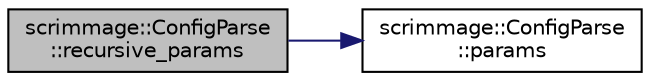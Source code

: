 digraph "scrimmage::ConfigParse::recursive_params"
{
 // LATEX_PDF_SIZE
  edge [fontname="Helvetica",fontsize="10",labelfontname="Helvetica",labelfontsize="10"];
  node [fontname="Helvetica",fontsize="10",shape=record];
  rankdir="LR";
  Node1 [label="scrimmage::ConfigParse\l::recursive_params",height=0.2,width=0.4,color="black", fillcolor="grey75", style="filled", fontcolor="black",tooltip=" "];
  Node1 -> Node2 [color="midnightblue",fontsize="10",style="solid",fontname="Helvetica"];
  Node2 [label="scrimmage::ConfigParse\l::params",height=0.2,width=0.4,color="black", fillcolor="white", style="filled",URL="$classscrimmage_1_1ConfigParse.html#ad458e0b5366b8b901918030b3c383c0b",tooltip=" "];
}
